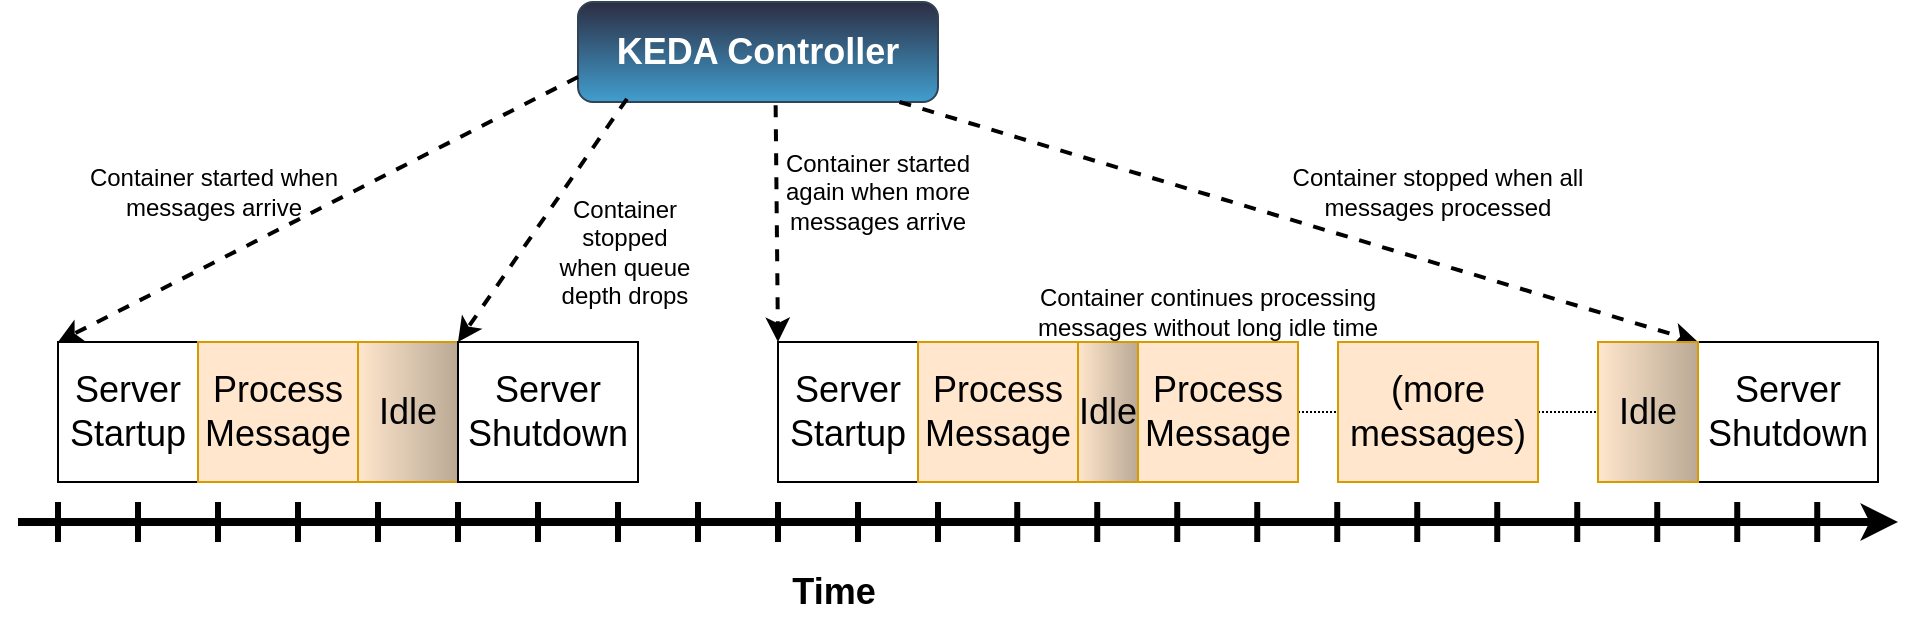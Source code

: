 <mxfile version="24.7.17">
  <diagram name="Page-1" id="C0pqFvtej9mzMAWdVneW">
    <mxGraphModel dx="1422" dy="698" grid="1" gridSize="10" guides="1" tooltips="1" connect="1" arrows="1" fold="1" page="1" pageScale="1" pageWidth="1100" pageHeight="1700" math="0" shadow="0">
      <root>
        <mxCell id="0" />
        <mxCell id="1" parent="0" />
        <mxCell id="-hnQsiJzklWKLKV5hgJx-30" value="Container started when messages arrive" style="text;html=1;align=center;verticalAlign=middle;whiteSpace=wrap;rounded=0;" parent="1" vertex="1">
          <mxGeometry x="50" y="800" width="136" height="30" as="geometry" />
        </mxCell>
        <mxCell id="Ln4z_vQVc0nFOdkqBioS-44" value="Time" style="text;html=1;align=center;verticalAlign=middle;whiteSpace=wrap;rounded=0;fontSize=18;fontStyle=1" vertex="1" parent="1">
          <mxGeometry x="360" y="1000" width="136" height="30" as="geometry" />
        </mxCell>
        <mxCell id="Ln4z_vQVc0nFOdkqBioS-46" value="&lt;b style=&quot;font-size: 18px;&quot;&gt;&lt;font style=&quot;font-size: 18px;&quot;&gt;KEDA Controller&lt;/font&gt;&lt;/b&gt;" style="rounded=1;whiteSpace=wrap;html=1;fontSize=18;labelPosition=center;verticalLabelPosition=middle;align=center;verticalAlign=middle;fillColor=#2C2D42;strokeColor=#314354;fontColor=#FFFFFF;gradientColor=#419ECF;gradientDirection=south;" vertex="1" parent="1">
          <mxGeometry x="300" y="720" width="180" height="50" as="geometry" />
        </mxCell>
        <mxCell id="Ln4z_vQVc0nFOdkqBioS-56" value="" style="endArrow=classic;html=1;rounded=0;strokeWidth=4;endFill=1;" edge="1" parent="1">
          <mxGeometry width="50" height="50" relative="1" as="geometry">
            <mxPoint x="20" y="980" as="sourcePoint" />
            <mxPoint x="960" y="980" as="targetPoint" />
          </mxGeometry>
        </mxCell>
        <mxCell id="Ln4z_vQVc0nFOdkqBioS-57" value="" style="endArrow=none;html=1;rounded=0;strokeWidth=3;" edge="1" parent="1">
          <mxGeometry width="50" height="50" relative="1" as="geometry">
            <mxPoint x="360" y="990" as="sourcePoint" />
            <mxPoint x="360" y="970" as="targetPoint" />
          </mxGeometry>
        </mxCell>
        <mxCell id="Ln4z_vQVc0nFOdkqBioS-58" value="" style="endArrow=none;html=1;rounded=0;strokeWidth=3;" edge="1" parent="1">
          <mxGeometry width="50" height="50" relative="1" as="geometry">
            <mxPoint x="400" y="990" as="sourcePoint" />
            <mxPoint x="400" y="970" as="targetPoint" />
          </mxGeometry>
        </mxCell>
        <mxCell id="Ln4z_vQVc0nFOdkqBioS-59" value="" style="endArrow=none;html=1;rounded=0;strokeWidth=3;" edge="1" parent="1">
          <mxGeometry width="50" height="50" relative="1" as="geometry">
            <mxPoint x="440" y="990" as="sourcePoint" />
            <mxPoint x="440" y="970" as="targetPoint" />
          </mxGeometry>
        </mxCell>
        <mxCell id="Ln4z_vQVc0nFOdkqBioS-60" value="" style="endArrow=none;html=1;rounded=0;strokeWidth=3;" edge="1" parent="1">
          <mxGeometry width="50" height="50" relative="1" as="geometry">
            <mxPoint x="480" y="990" as="sourcePoint" />
            <mxPoint x="480" y="970" as="targetPoint" />
          </mxGeometry>
        </mxCell>
        <mxCell id="Ln4z_vQVc0nFOdkqBioS-61" value="" style="endArrow=none;html=1;rounded=0;strokeWidth=3;" edge="1" parent="1">
          <mxGeometry width="50" height="50" relative="1" as="geometry">
            <mxPoint x="200" y="990" as="sourcePoint" />
            <mxPoint x="200" y="970" as="targetPoint" />
          </mxGeometry>
        </mxCell>
        <mxCell id="Ln4z_vQVc0nFOdkqBioS-62" value="" style="endArrow=none;html=1;rounded=0;strokeWidth=3;" edge="1" parent="1">
          <mxGeometry width="50" height="50" relative="1" as="geometry">
            <mxPoint x="240" y="990" as="sourcePoint" />
            <mxPoint x="240" y="970" as="targetPoint" />
          </mxGeometry>
        </mxCell>
        <mxCell id="Ln4z_vQVc0nFOdkqBioS-63" value="" style="endArrow=none;html=1;rounded=0;strokeWidth=3;" edge="1" parent="1">
          <mxGeometry width="50" height="50" relative="1" as="geometry">
            <mxPoint x="280" y="990" as="sourcePoint" />
            <mxPoint x="280" y="970" as="targetPoint" />
          </mxGeometry>
        </mxCell>
        <mxCell id="Ln4z_vQVc0nFOdkqBioS-64" value="" style="endArrow=none;html=1;rounded=0;strokeWidth=3;" edge="1" parent="1">
          <mxGeometry width="50" height="50" relative="1" as="geometry">
            <mxPoint x="320" y="990" as="sourcePoint" />
            <mxPoint x="320" y="970" as="targetPoint" />
          </mxGeometry>
        </mxCell>
        <mxCell id="Ln4z_vQVc0nFOdkqBioS-66" value="" style="endArrow=none;html=1;rounded=0;strokeWidth=3;" edge="1" parent="1">
          <mxGeometry width="50" height="50" relative="1" as="geometry">
            <mxPoint x="40" y="990" as="sourcePoint" />
            <mxPoint x="40" y="970" as="targetPoint" />
          </mxGeometry>
        </mxCell>
        <mxCell id="Ln4z_vQVc0nFOdkqBioS-67" value="" style="endArrow=none;html=1;rounded=0;strokeWidth=3;" edge="1" parent="1">
          <mxGeometry width="50" height="50" relative="1" as="geometry">
            <mxPoint x="80" y="990" as="sourcePoint" />
            <mxPoint x="80" y="970" as="targetPoint" />
          </mxGeometry>
        </mxCell>
        <mxCell id="Ln4z_vQVc0nFOdkqBioS-68" value="" style="endArrow=none;html=1;rounded=0;strokeWidth=3;" edge="1" parent="1">
          <mxGeometry width="50" height="50" relative="1" as="geometry">
            <mxPoint x="120" y="990" as="sourcePoint" />
            <mxPoint x="120" y="970" as="targetPoint" />
          </mxGeometry>
        </mxCell>
        <mxCell id="Ln4z_vQVc0nFOdkqBioS-69" value="" style="endArrow=none;html=1;rounded=0;strokeWidth=3;" edge="1" parent="1">
          <mxGeometry width="50" height="50" relative="1" as="geometry">
            <mxPoint x="160" y="990" as="sourcePoint" />
            <mxPoint x="160" y="970" as="targetPoint" />
          </mxGeometry>
        </mxCell>
        <mxCell id="Ln4z_vQVc0nFOdkqBioS-70" value="" style="endArrow=none;html=1;rounded=0;strokeWidth=3;" edge="1" parent="1">
          <mxGeometry width="50" height="50" relative="1" as="geometry">
            <mxPoint x="839.62" y="990" as="sourcePoint" />
            <mxPoint x="839.62" y="970" as="targetPoint" />
          </mxGeometry>
        </mxCell>
        <mxCell id="Ln4z_vQVc0nFOdkqBioS-71" value="" style="endArrow=none;html=1;rounded=0;strokeWidth=3;" edge="1" parent="1">
          <mxGeometry width="50" height="50" relative="1" as="geometry">
            <mxPoint x="879.62" y="990" as="sourcePoint" />
            <mxPoint x="879.62" y="970" as="targetPoint" />
          </mxGeometry>
        </mxCell>
        <mxCell id="Ln4z_vQVc0nFOdkqBioS-72" value="" style="endArrow=none;html=1;rounded=0;strokeWidth=3;" edge="1" parent="1">
          <mxGeometry width="50" height="50" relative="1" as="geometry">
            <mxPoint x="919.62" y="990" as="sourcePoint" />
            <mxPoint x="919.62" y="970" as="targetPoint" />
          </mxGeometry>
        </mxCell>
        <mxCell id="Ln4z_vQVc0nFOdkqBioS-74" value="" style="endArrow=none;html=1;rounded=0;strokeWidth=3;" edge="1" parent="1">
          <mxGeometry width="50" height="50" relative="1" as="geometry">
            <mxPoint x="679.62" y="990" as="sourcePoint" />
            <mxPoint x="679.62" y="970" as="targetPoint" />
          </mxGeometry>
        </mxCell>
        <mxCell id="Ln4z_vQVc0nFOdkqBioS-75" value="" style="endArrow=none;html=1;rounded=0;strokeWidth=3;" edge="1" parent="1">
          <mxGeometry width="50" height="50" relative="1" as="geometry">
            <mxPoint x="719.62" y="990" as="sourcePoint" />
            <mxPoint x="719.62" y="970" as="targetPoint" />
          </mxGeometry>
        </mxCell>
        <mxCell id="Ln4z_vQVc0nFOdkqBioS-76" value="" style="endArrow=none;html=1;rounded=0;strokeWidth=3;" edge="1" parent="1">
          <mxGeometry width="50" height="50" relative="1" as="geometry">
            <mxPoint x="759.62" y="990" as="sourcePoint" />
            <mxPoint x="759.62" y="970" as="targetPoint" />
          </mxGeometry>
        </mxCell>
        <mxCell id="Ln4z_vQVc0nFOdkqBioS-77" value="" style="endArrow=none;html=1;rounded=0;strokeWidth=3;" edge="1" parent="1">
          <mxGeometry width="50" height="50" relative="1" as="geometry">
            <mxPoint x="799.62" y="990" as="sourcePoint" />
            <mxPoint x="799.62" y="970" as="targetPoint" />
          </mxGeometry>
        </mxCell>
        <mxCell id="Ln4z_vQVc0nFOdkqBioS-78" value="" style="endArrow=none;html=1;rounded=0;strokeWidth=3;" edge="1" parent="1">
          <mxGeometry width="50" height="50" relative="1" as="geometry">
            <mxPoint x="519.62" y="990" as="sourcePoint" />
            <mxPoint x="519.62" y="970" as="targetPoint" />
          </mxGeometry>
        </mxCell>
        <mxCell id="Ln4z_vQVc0nFOdkqBioS-79" value="" style="endArrow=none;html=1;rounded=0;strokeWidth=3;" edge="1" parent="1">
          <mxGeometry width="50" height="50" relative="1" as="geometry">
            <mxPoint x="559.62" y="990" as="sourcePoint" />
            <mxPoint x="559.62" y="970" as="targetPoint" />
          </mxGeometry>
        </mxCell>
        <mxCell id="Ln4z_vQVc0nFOdkqBioS-80" value="" style="endArrow=none;html=1;rounded=0;strokeWidth=3;" edge="1" parent="1">
          <mxGeometry width="50" height="50" relative="1" as="geometry">
            <mxPoint x="599.62" y="990" as="sourcePoint" />
            <mxPoint x="599.62" y="970" as="targetPoint" />
          </mxGeometry>
        </mxCell>
        <mxCell id="Ln4z_vQVc0nFOdkqBioS-81" value="" style="endArrow=none;html=1;rounded=0;strokeWidth=3;" edge="1" parent="1">
          <mxGeometry width="50" height="50" relative="1" as="geometry">
            <mxPoint x="639.62" y="990" as="sourcePoint" />
            <mxPoint x="639.62" y="970" as="targetPoint" />
          </mxGeometry>
        </mxCell>
        <mxCell id="Ln4z_vQVc0nFOdkqBioS-25" value="&lt;div style=&quot;font-size: 18px;&quot;&gt;Server Startup&lt;/div&gt;" style="rounded=0;whiteSpace=wrap;html=1;labelPosition=center;verticalLabelPosition=middle;align=center;verticalAlign=middle;" vertex="1" parent="1">
          <mxGeometry x="40" y="890" width="70" height="70" as="geometry" />
        </mxCell>
        <mxCell id="Ln4z_vQVc0nFOdkqBioS-82" value="&lt;div style=&quot;font-size: 18px;&quot;&gt;Process Message&lt;/div&gt;" style="rounded=0;whiteSpace=wrap;html=1;labelPosition=center;verticalLabelPosition=middle;align=center;verticalAlign=middle;fillColor=#ffe6cc;strokeColor=#d79b00;" vertex="1" parent="1">
          <mxGeometry x="110" y="890" width="80" height="70" as="geometry" />
        </mxCell>
        <mxCell id="Ln4z_vQVc0nFOdkqBioS-83" value="&lt;div style=&quot;font-size: 18px;&quot;&gt;Idle&lt;/div&gt;" style="rounded=0;whiteSpace=wrap;html=1;labelPosition=center;verticalLabelPosition=middle;align=center;verticalAlign=middle;fillColor=#ffe6cc;strokeColor=#d79b00;gradientColor=#BAA995;gradientDirection=east;" vertex="1" parent="1">
          <mxGeometry x="190" y="890" width="50" height="70" as="geometry" />
        </mxCell>
        <mxCell id="Ln4z_vQVc0nFOdkqBioS-84" value="&lt;div style=&quot;font-size: 18px;&quot;&gt;Server Shutdown&lt;/div&gt;" style="rounded=0;whiteSpace=wrap;html=1;labelPosition=center;verticalLabelPosition=middle;align=center;verticalAlign=middle;" vertex="1" parent="1">
          <mxGeometry x="240" y="890" width="90" height="70" as="geometry" />
        </mxCell>
        <mxCell id="Ln4z_vQVc0nFOdkqBioS-85" value="&lt;div style=&quot;font-size: 18px;&quot;&gt;Server Startup&lt;/div&gt;" style="rounded=0;whiteSpace=wrap;html=1;labelPosition=center;verticalLabelPosition=middle;align=center;verticalAlign=middle;" vertex="1" parent="1">
          <mxGeometry x="400" y="890" width="70" height="70" as="geometry" />
        </mxCell>
        <mxCell id="Ln4z_vQVc0nFOdkqBioS-87" value="&lt;div style=&quot;font-size: 18px;&quot;&gt;Idle&lt;/div&gt;" style="rounded=0;whiteSpace=wrap;html=1;labelPosition=center;verticalLabelPosition=middle;align=center;verticalAlign=middle;fillColor=#ffe6cc;strokeColor=#d79b00;gradientColor=#BAA995;gradientDirection=east;" vertex="1" parent="1">
          <mxGeometry x="550" y="890" width="30" height="70" as="geometry" />
        </mxCell>
        <mxCell id="Ln4z_vQVc0nFOdkqBioS-88" value="&lt;div style=&quot;font-size: 18px;&quot;&gt;Server Shutdown&lt;/div&gt;" style="rounded=0;whiteSpace=wrap;html=1;labelPosition=center;verticalLabelPosition=middle;align=center;verticalAlign=middle;" vertex="1" parent="1">
          <mxGeometry x="860" y="890" width="90" height="70" as="geometry" />
        </mxCell>
        <mxCell id="Ln4z_vQVc0nFOdkqBioS-89" value="&lt;div style=&quot;font-size: 18px;&quot;&gt;Process Message&lt;/div&gt;" style="rounded=0;whiteSpace=wrap;html=1;labelPosition=center;verticalLabelPosition=middle;align=center;verticalAlign=middle;fillColor=#ffe6cc;strokeColor=#d79b00;" vertex="1" parent="1">
          <mxGeometry x="470" y="890" width="80" height="70" as="geometry" />
        </mxCell>
        <mxCell id="Ln4z_vQVc0nFOdkqBioS-94" style="edgeStyle=orthogonalEdgeStyle;rounded=0;orthogonalLoop=1;jettySize=auto;html=1;exitX=1;exitY=0.5;exitDx=0;exitDy=0;entryX=0;entryY=0.5;entryDx=0;entryDy=0;dashed=1;dashPattern=1 1;endArrow=none;endFill=0;" edge="1" parent="1" source="Ln4z_vQVc0nFOdkqBioS-91" target="Ln4z_vQVc0nFOdkqBioS-93">
          <mxGeometry relative="1" as="geometry" />
        </mxCell>
        <mxCell id="Ln4z_vQVc0nFOdkqBioS-91" value="&lt;div style=&quot;font-size: 18px;&quot;&gt;Process Message&lt;/div&gt;" style="rounded=0;whiteSpace=wrap;html=1;labelPosition=center;verticalLabelPosition=middle;align=center;verticalAlign=middle;fillColor=#ffe6cc;strokeColor=#d79b00;" vertex="1" parent="1">
          <mxGeometry x="580" y="890" width="80" height="70" as="geometry" />
        </mxCell>
        <mxCell id="Ln4z_vQVc0nFOdkqBioS-95" style="edgeStyle=orthogonalEdgeStyle;rounded=0;orthogonalLoop=1;jettySize=auto;html=1;exitX=1;exitY=0.5;exitDx=0;exitDy=0;entryX=0;entryY=0.5;entryDx=0;entryDy=0;endArrow=none;endFill=0;dashed=1;dashPattern=1 1;" edge="1" parent="1" source="Ln4z_vQVc0nFOdkqBioS-93" target="Ln4z_vQVc0nFOdkqBioS-101">
          <mxGeometry relative="1" as="geometry" />
        </mxCell>
        <mxCell id="Ln4z_vQVc0nFOdkqBioS-93" value="&lt;div style=&quot;font-size: 18px;&quot;&gt;(more messages)&lt;/div&gt;" style="rounded=0;whiteSpace=wrap;html=1;labelPosition=center;verticalLabelPosition=middle;align=center;verticalAlign=middle;fillColor=#ffe6cc;strokeColor=#d79b00;" vertex="1" parent="1">
          <mxGeometry x="680" y="890" width="100" height="70" as="geometry" />
        </mxCell>
        <mxCell id="Ln4z_vQVc0nFOdkqBioS-96" value="" style="endArrow=classic;html=1;rounded=0;entryX=0;entryY=0;entryDx=0;entryDy=0;exitX=0;exitY=0.75;exitDx=0;exitDy=0;endFill=1;strokeWidth=2;dashed=1;" edge="1" parent="1" source="Ln4z_vQVc0nFOdkqBioS-46" target="Ln4z_vQVc0nFOdkqBioS-25">
          <mxGeometry width="50" height="50" relative="1" as="geometry">
            <mxPoint x="490" y="780" as="sourcePoint" />
            <mxPoint x="540" y="730" as="targetPoint" />
          </mxGeometry>
        </mxCell>
        <mxCell id="Ln4z_vQVc0nFOdkqBioS-98" value="" style="endArrow=classic;html=1;rounded=0;entryX=1;entryY=0;entryDx=0;entryDy=0;exitX=0.136;exitY=0.968;exitDx=0;exitDy=0;endFill=1;strokeWidth=2;dashed=1;exitPerimeter=0;" edge="1" parent="1" source="Ln4z_vQVc0nFOdkqBioS-46" target="Ln4z_vQVc0nFOdkqBioS-83">
          <mxGeometry width="50" height="50" relative="1" as="geometry">
            <mxPoint x="360" y="768" as="sourcePoint" />
            <mxPoint x="50" y="900" as="targetPoint" />
          </mxGeometry>
        </mxCell>
        <mxCell id="Ln4z_vQVc0nFOdkqBioS-99" value="" style="endArrow=classic;html=1;rounded=0;entryX=0;entryY=0;entryDx=0;entryDy=0;exitX=0.549;exitY=1.032;exitDx=0;exitDy=0;endFill=1;strokeWidth=2;dashed=1;exitPerimeter=0;" edge="1" parent="1" source="Ln4z_vQVc0nFOdkqBioS-46" target="Ln4z_vQVc0nFOdkqBioS-85">
          <mxGeometry width="50" height="50" relative="1" as="geometry">
            <mxPoint x="405" y="780" as="sourcePoint" />
            <mxPoint x="280" y="900" as="targetPoint" />
          </mxGeometry>
        </mxCell>
        <mxCell id="Ln4z_vQVc0nFOdkqBioS-100" value="" style="endArrow=classic;html=1;rounded=0;entryX=0;entryY=0;entryDx=0;entryDy=0;exitX=0.893;exitY=1;exitDx=0;exitDy=0;endFill=1;strokeWidth=2;dashed=1;exitPerimeter=0;" edge="1" parent="1" source="Ln4z_vQVc0nFOdkqBioS-46" target="Ln4z_vQVc0nFOdkqBioS-88">
          <mxGeometry width="50" height="50" relative="1" as="geometry">
            <mxPoint x="411" y="778" as="sourcePoint" />
            <mxPoint x="410" y="900" as="targetPoint" />
          </mxGeometry>
        </mxCell>
        <mxCell id="Ln4z_vQVc0nFOdkqBioS-101" value="&lt;div style=&quot;font-size: 18px;&quot;&gt;Idle&lt;/div&gt;" style="rounded=0;whiteSpace=wrap;html=1;labelPosition=center;verticalLabelPosition=middle;align=center;verticalAlign=middle;fillColor=#ffe6cc;strokeColor=#d79b00;gradientColor=#BAA995;gradientDirection=east;" vertex="1" parent="1">
          <mxGeometry x="810" y="890" width="50" height="70" as="geometry" />
        </mxCell>
        <mxCell id="Ln4z_vQVc0nFOdkqBioS-102" value="Container stopped when queue depth drops" style="text;html=1;align=center;verticalAlign=middle;whiteSpace=wrap;rounded=0;" vertex="1" parent="1">
          <mxGeometry x="287" y="830" width="73" height="30" as="geometry" />
        </mxCell>
        <mxCell id="Ln4z_vQVc0nFOdkqBioS-103" value="Container started again when more messages arrive" style="text;html=1;align=center;verticalAlign=middle;whiteSpace=wrap;rounded=0;" vertex="1" parent="1">
          <mxGeometry x="390" y="800" width="120" height="30" as="geometry" />
        </mxCell>
        <mxCell id="Ln4z_vQVc0nFOdkqBioS-104" value="Container continues processing messages without long idle time" style="text;html=1;align=center;verticalAlign=middle;whiteSpace=wrap;rounded=0;" vertex="1" parent="1">
          <mxGeometry x="520" y="860" width="190" height="30" as="geometry" />
        </mxCell>
        <mxCell id="Ln4z_vQVc0nFOdkqBioS-106" value="Container stopped when all messages processed" style="text;html=1;align=center;verticalAlign=middle;whiteSpace=wrap;rounded=0;" vertex="1" parent="1">
          <mxGeometry x="655" y="800" width="150" height="30" as="geometry" />
        </mxCell>
      </root>
    </mxGraphModel>
  </diagram>
</mxfile>
